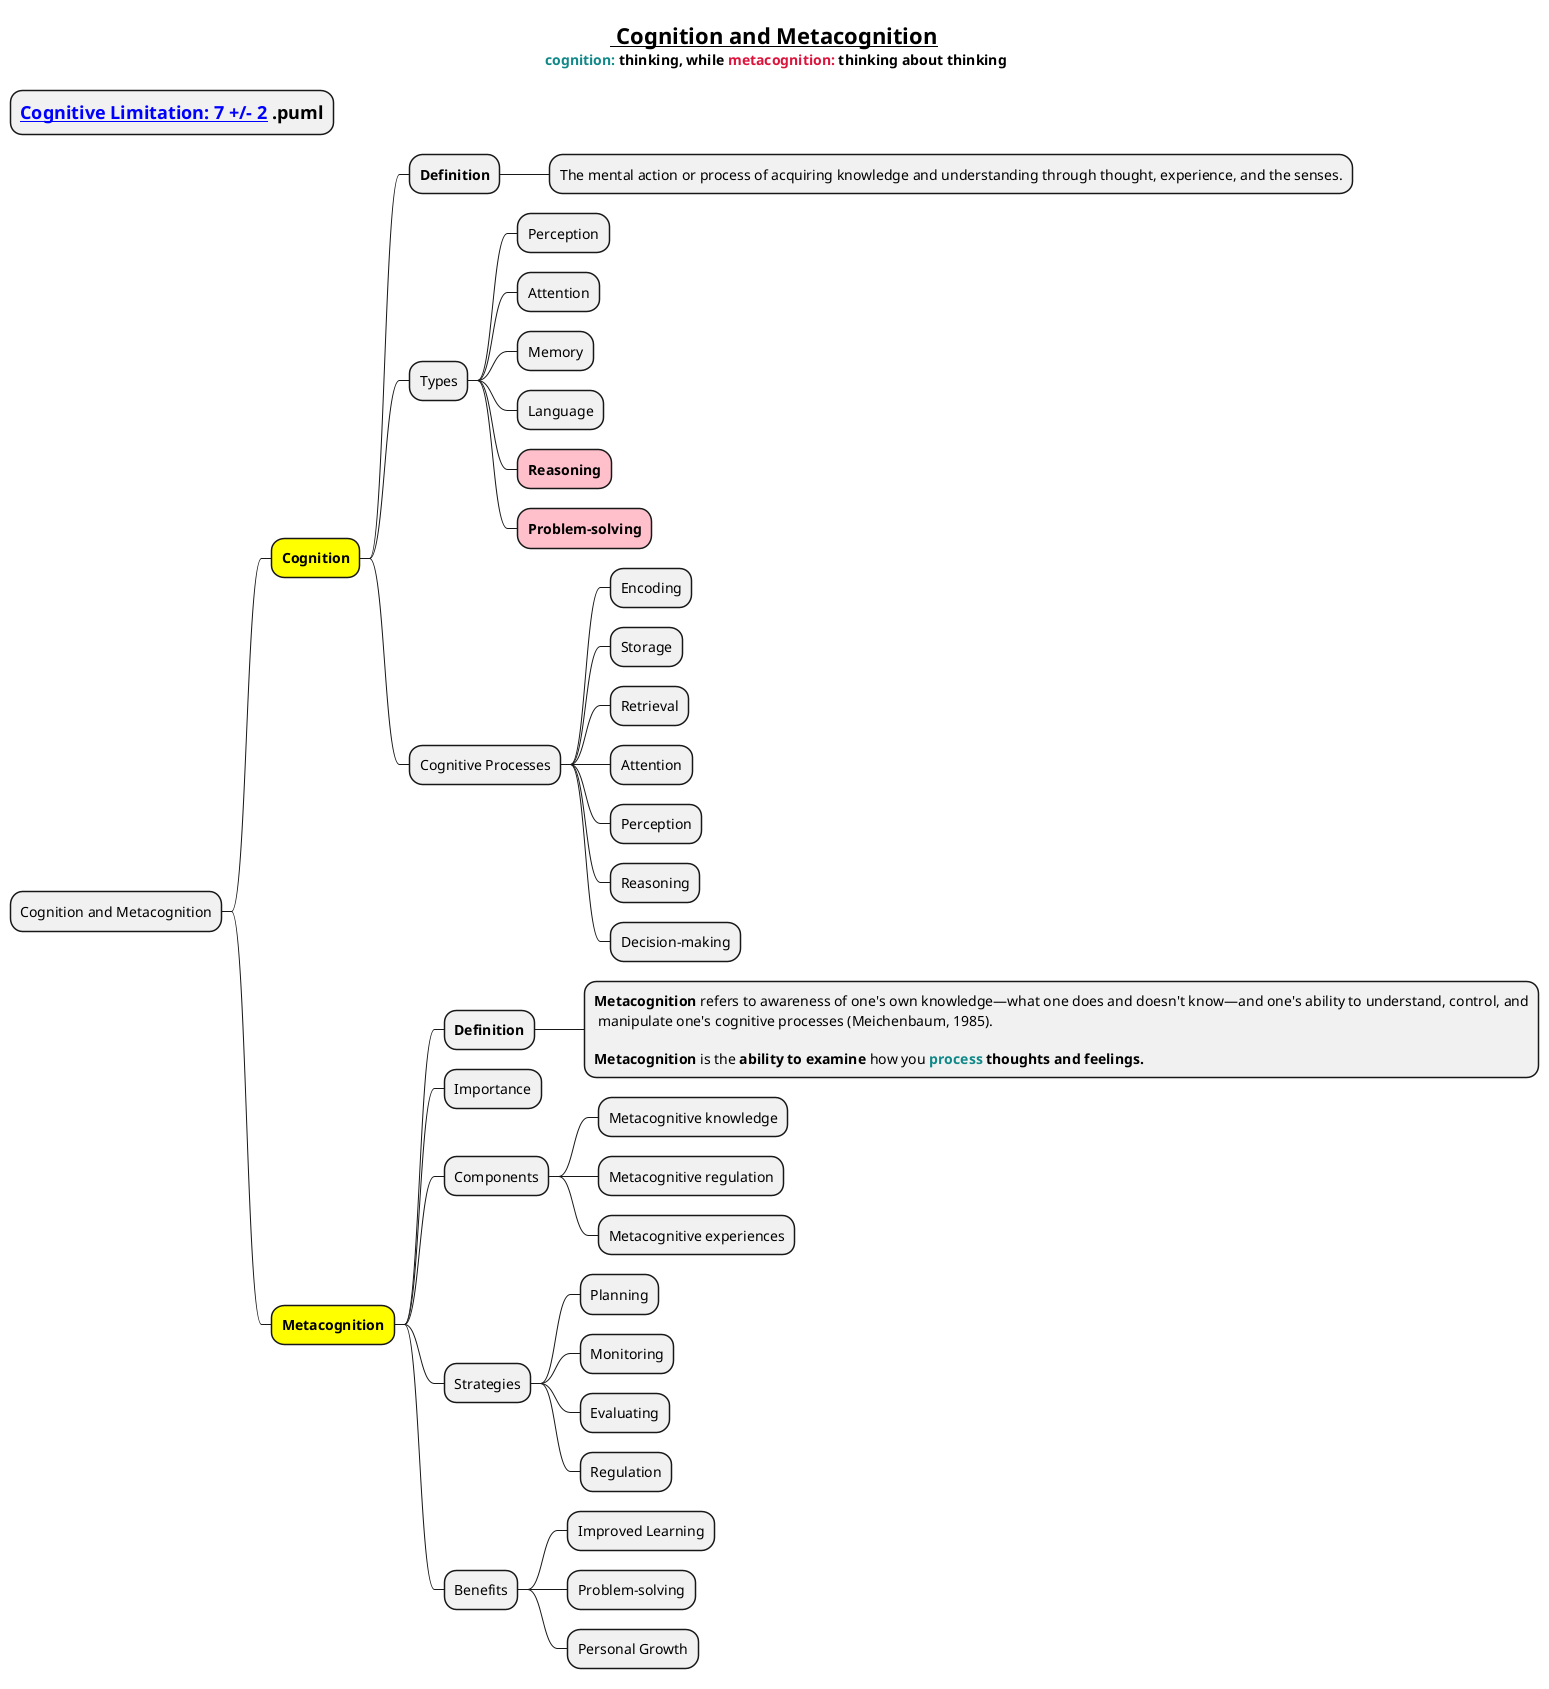 @startmindmap

title = __ Cognition and Metacognition__ \n <color #118888>cognition:</color> thinking, while <color #crimson>metacognition:</color> thinking about thinking

* =[[docs/books/Cognitive-Limitation.puml Cognitive Limitation: 7 +/- 2]] .puml
* Cognition and Metacognition

**[#yellow] **Cognition**
*** **Definition**
****  The mental action or process of acquiring knowledge and understanding through thought, experience, and the senses.
*** Types
**** Perception
**** Attention
**** Memory
**** Language
****[#pink] **Reasoning**
****[#pink] **Problem-solving**
*** Cognitive Processes
**** Encoding
**** Storage
**** Retrieval
**** Attention
**** Perception
**** Reasoning
**** Decision-making

**[#yellow] **Metacognition**
*** **Definition**
**** **Metacognition** refers to awareness of one's own knowledge—what one does and doesn't know—and one's ability to understand, control, and\n manipulate one's cognitive processes (Meichenbaum, 1985).\n\n**Metacognition** is the **ability to examine** how you <color #118888>**process**</color> **thoughts and feelings.**
*** Importance
*** Components
**** Metacognitive knowledge
**** Metacognitive regulation
**** Metacognitive experiences
*** Strategies
**** Planning
**** Monitoring
**** Evaluating
**** Regulation
*** Benefits
**** Improved Learning
**** Problem-solving
**** Personal Growth

@endmindmap
